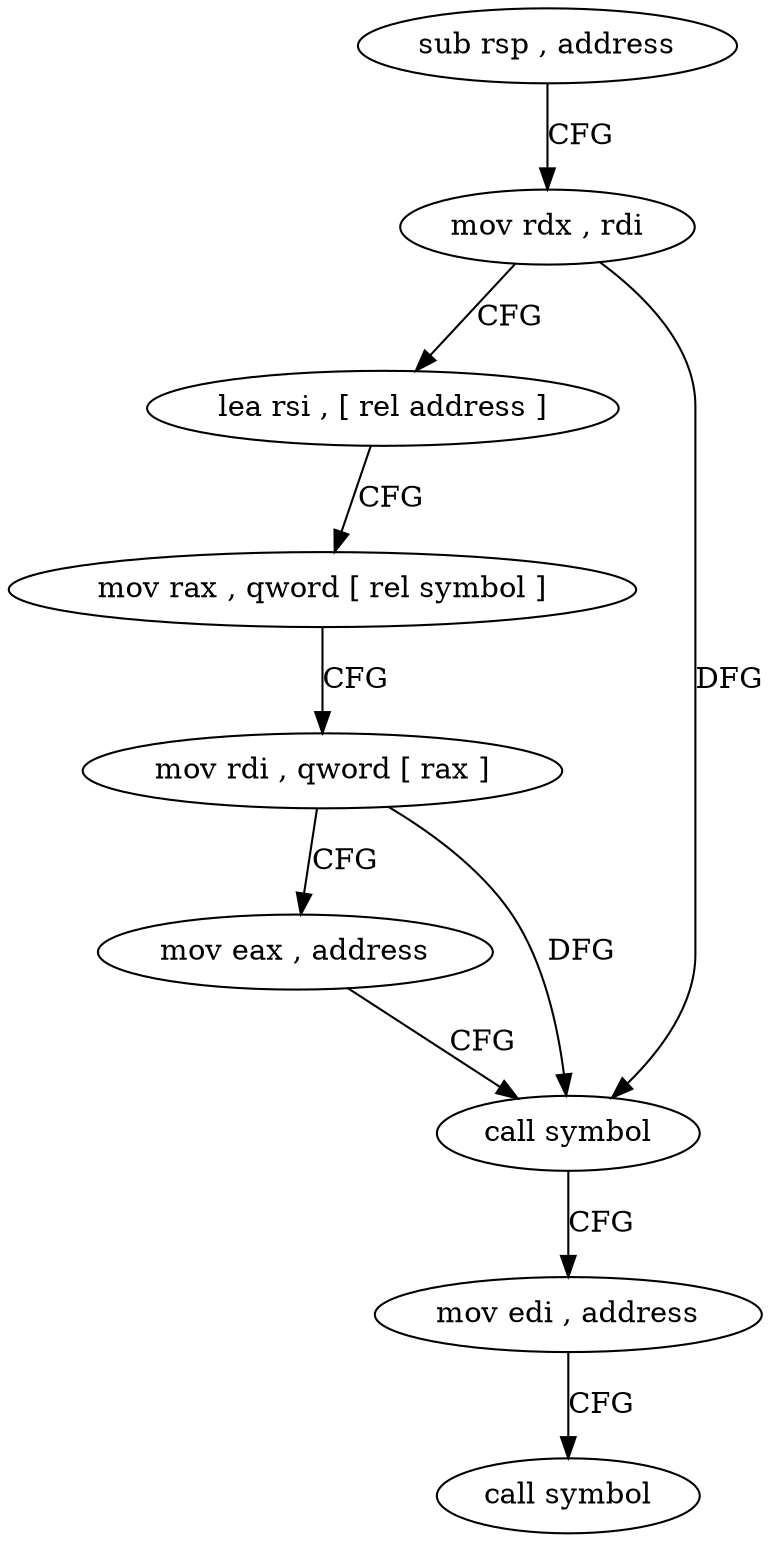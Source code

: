 digraph "func" {
"125386" [label = "sub rsp , address" ]
"125390" [label = "mov rdx , rdi" ]
"125393" [label = "lea rsi , [ rel address ]" ]
"125400" [label = "mov rax , qword [ rel symbol ]" ]
"125407" [label = "mov rdi , qword [ rax ]" ]
"125410" [label = "mov eax , address" ]
"125415" [label = "call symbol" ]
"125420" [label = "mov edi , address" ]
"125425" [label = "call symbol" ]
"125386" -> "125390" [ label = "CFG" ]
"125390" -> "125393" [ label = "CFG" ]
"125390" -> "125415" [ label = "DFG" ]
"125393" -> "125400" [ label = "CFG" ]
"125400" -> "125407" [ label = "CFG" ]
"125407" -> "125410" [ label = "CFG" ]
"125407" -> "125415" [ label = "DFG" ]
"125410" -> "125415" [ label = "CFG" ]
"125415" -> "125420" [ label = "CFG" ]
"125420" -> "125425" [ label = "CFG" ]
}
